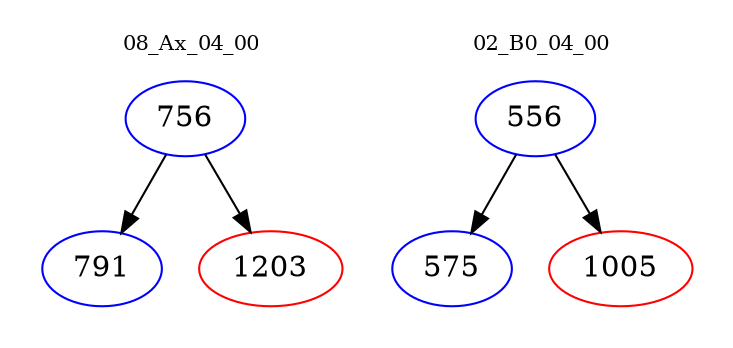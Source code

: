 digraph{
subgraph cluster_0 {
color = white
label = "08_Ax_04_00";
fontsize=10;
T0_756 [label="756", color="blue"]
T0_756 -> T0_791 [color="black"]
T0_791 [label="791", color="blue"]
T0_756 -> T0_1203 [color="black"]
T0_1203 [label="1203", color="red"]
}
subgraph cluster_1 {
color = white
label = "02_B0_04_00";
fontsize=10;
T1_556 [label="556", color="blue"]
T1_556 -> T1_575 [color="black"]
T1_575 [label="575", color="blue"]
T1_556 -> T1_1005 [color="black"]
T1_1005 [label="1005", color="red"]
}
}
